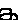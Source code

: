 beginfig(2)
% pickup pencircle scaled 1;
z1=(0,3);
z2=(2,4);
z3=(4,3);
z4=(4,1);
z5=(5,0);
z6=(2,2);
z7=(0,1);
z8=(2,0);
draw z1{up}..z2..z3..{up}z4..z5;
draw z3{down}..z6..z7..z8..{up}z4;
endfig;
end